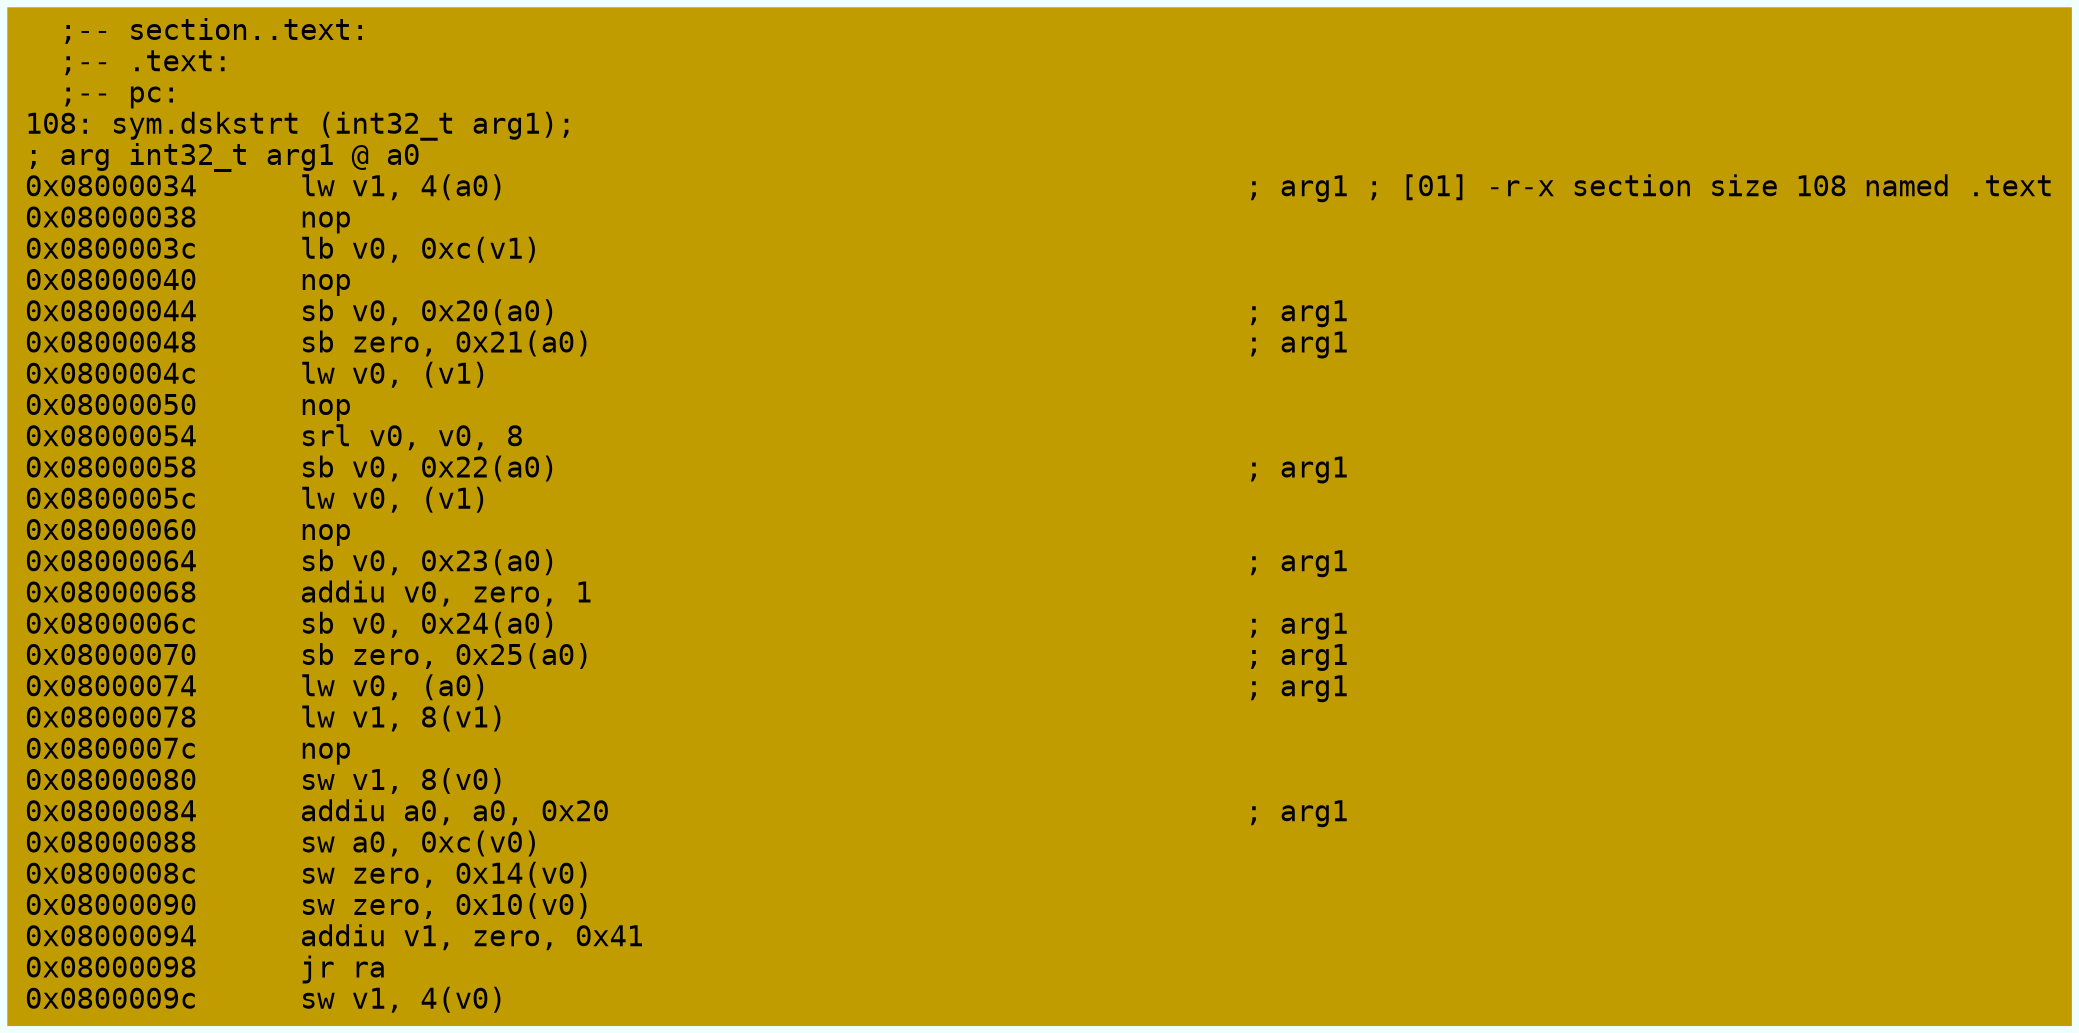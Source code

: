 digraph code {
	graph [bgcolor=azure fontsize=8 fontname="Courier" splines="ortho"];
	node [fillcolor=gray style=filled shape=box];
	edge [arrowhead="normal"];
	"0x08000034" [URL="sym.dskstrt/0x08000034", fillcolor="#c19c00",color="#c19c00", fontname="Courier",label="  ;-- section..text:\l  ;-- .text:\l  ;-- pc:\l108: sym.dskstrt (int32_t arg1);\l; arg int32_t arg1 @ a0\l0x08000034      lw v1, 4(a0)                                           ; arg1 ; [01] -r-x section size 108 named .text\l0x08000038      nop\l0x0800003c      lb v0, 0xc(v1)\l0x08000040      nop\l0x08000044      sb v0, 0x20(a0)                                        ; arg1\l0x08000048      sb zero, 0x21(a0)                                      ; arg1\l0x0800004c      lw v0, (v1)\l0x08000050      nop\l0x08000054      srl v0, v0, 8\l0x08000058      sb v0, 0x22(a0)                                        ; arg1\l0x0800005c      lw v0, (v1)\l0x08000060      nop\l0x08000064      sb v0, 0x23(a0)                                        ; arg1\l0x08000068      addiu v0, zero, 1\l0x0800006c      sb v0, 0x24(a0)                                        ; arg1\l0x08000070      sb zero, 0x25(a0)                                      ; arg1\l0x08000074      lw v0, (a0)                                            ; arg1\l0x08000078      lw v1, 8(v1)\l0x0800007c      nop\l0x08000080      sw v1, 8(v0)\l0x08000084      addiu a0, a0, 0x20                                     ; arg1\l0x08000088      sw a0, 0xc(v0)\l0x0800008c      sw zero, 0x14(v0)\l0x08000090      sw zero, 0x10(v0)\l0x08000094      addiu v1, zero, 0x41\l0x08000098      jr ra\l0x0800009c      sw v1, 4(v0)\l"]
}
